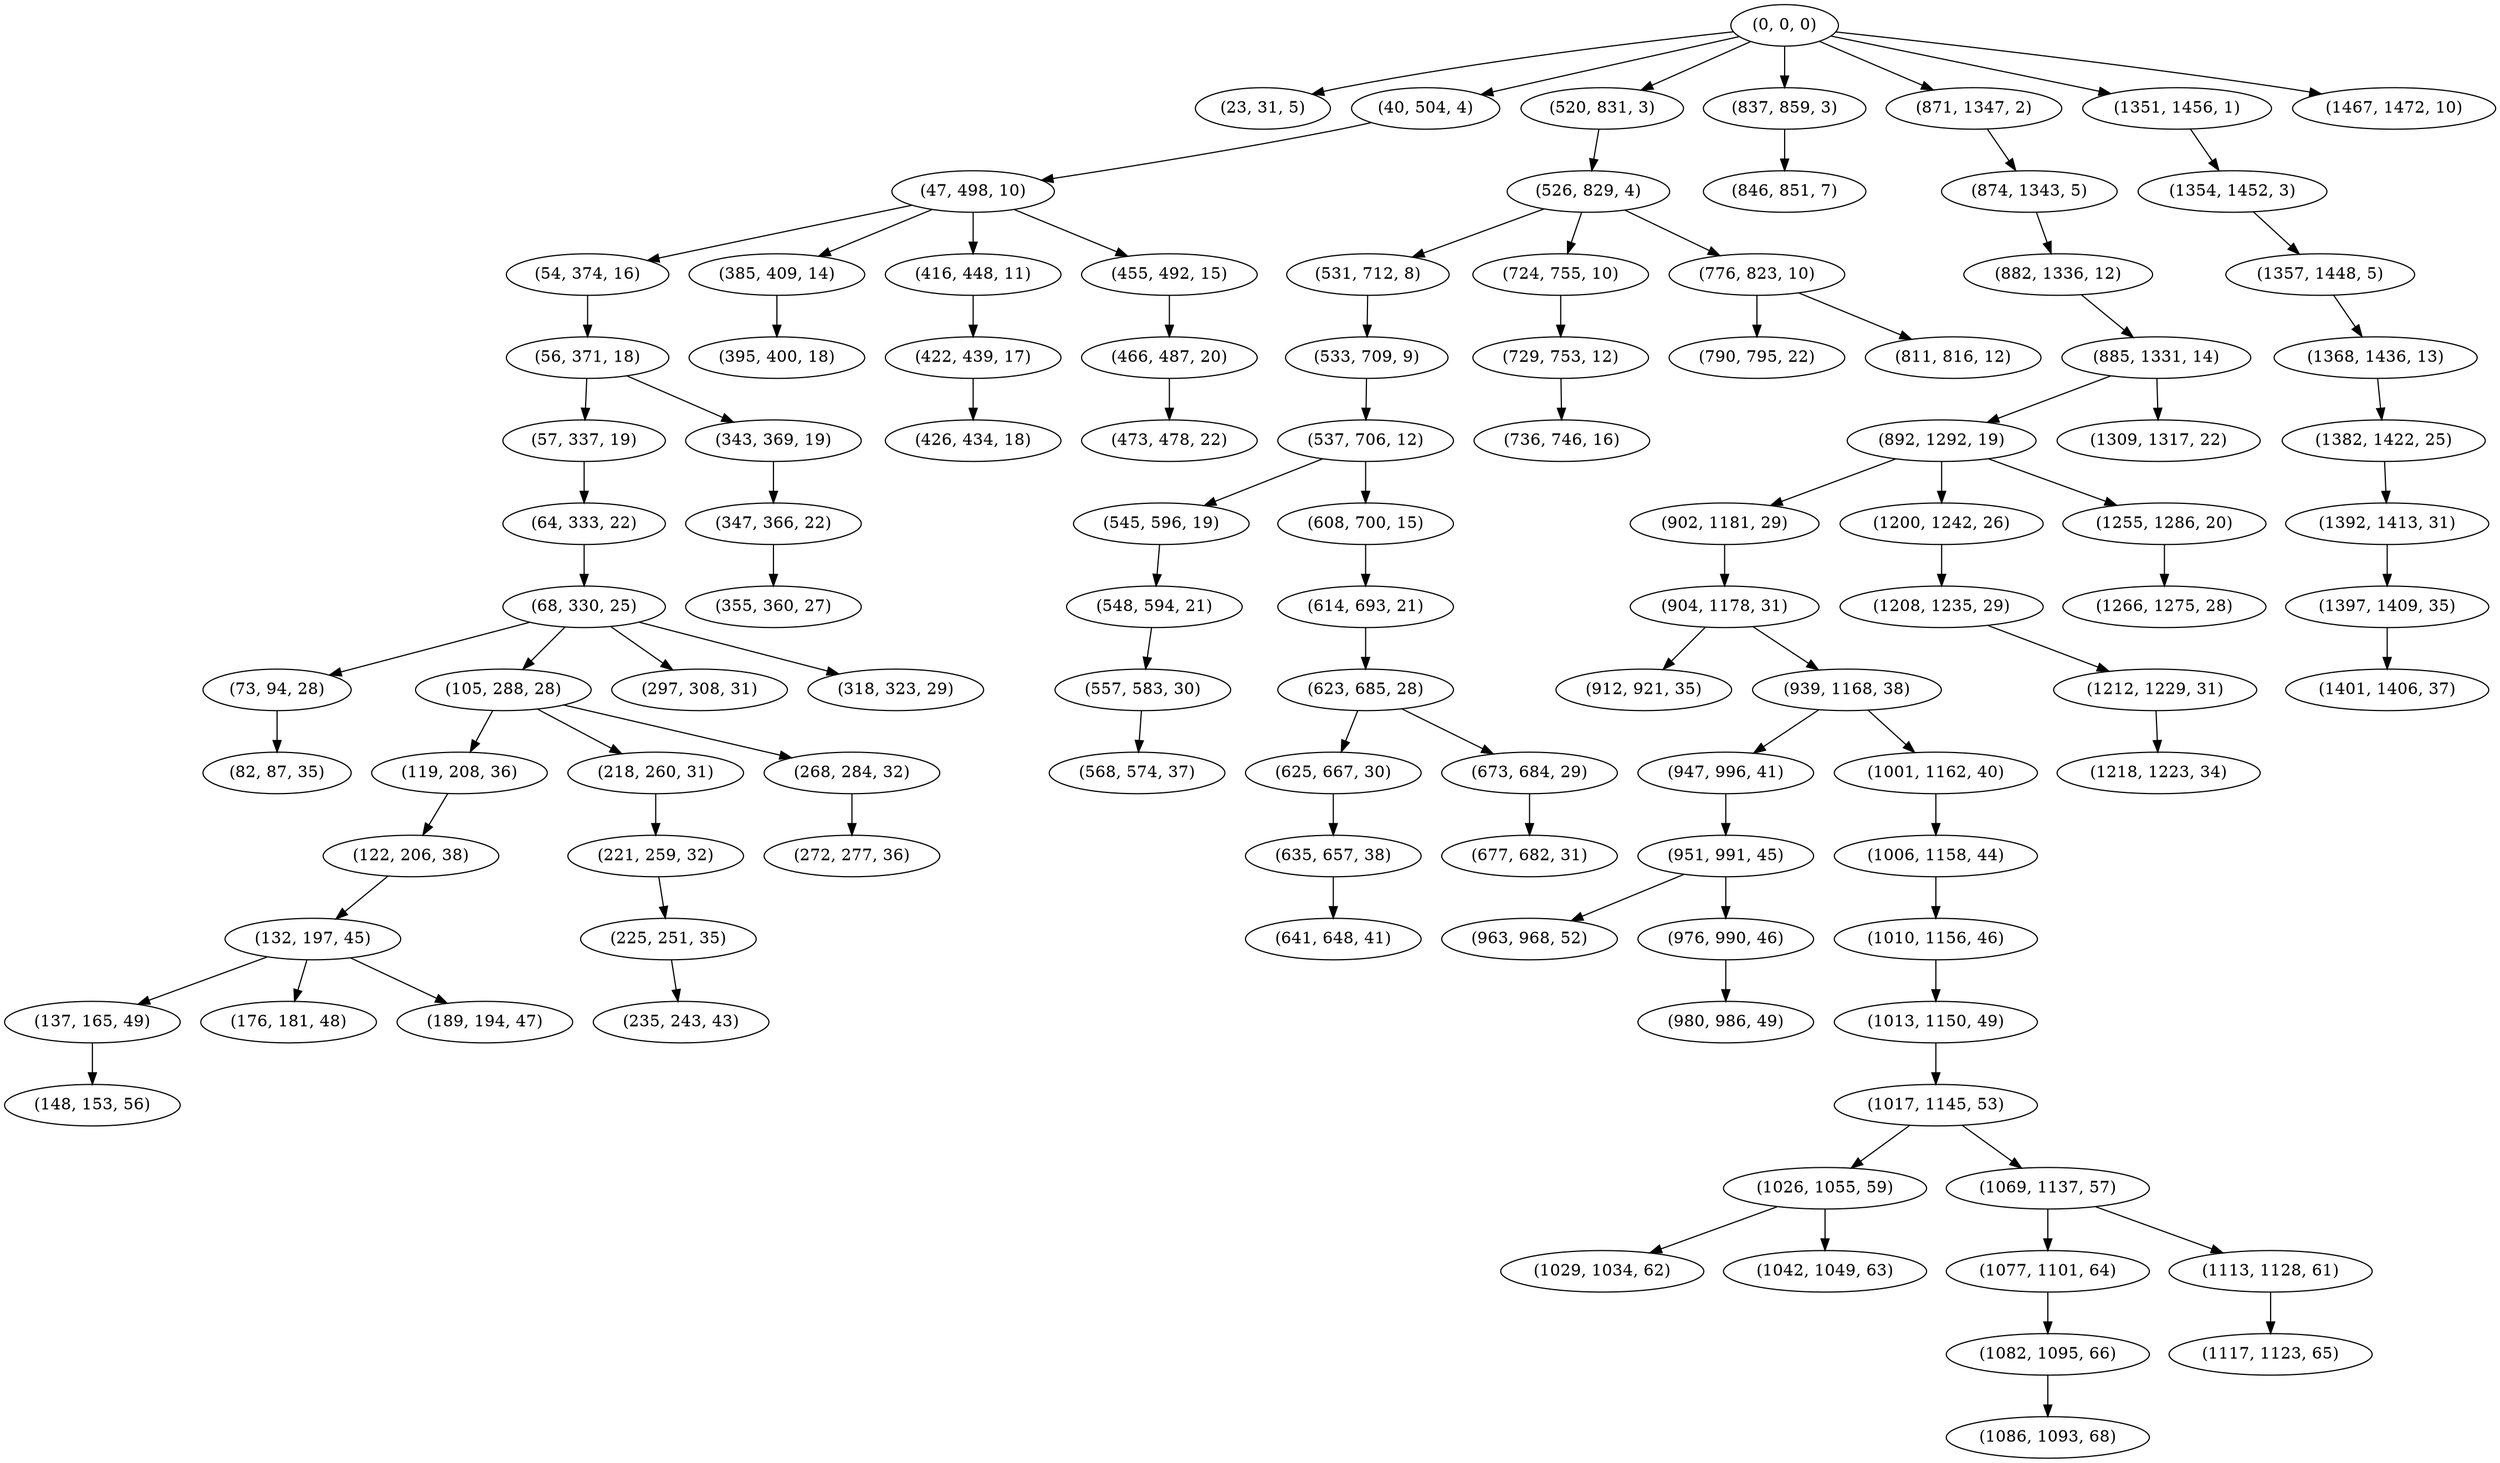 digraph tree {
    "(0, 0, 0)";
    "(23, 31, 5)";
    "(40, 504, 4)";
    "(47, 498, 10)";
    "(54, 374, 16)";
    "(56, 371, 18)";
    "(57, 337, 19)";
    "(64, 333, 22)";
    "(68, 330, 25)";
    "(73, 94, 28)";
    "(82, 87, 35)";
    "(105, 288, 28)";
    "(119, 208, 36)";
    "(122, 206, 38)";
    "(132, 197, 45)";
    "(137, 165, 49)";
    "(148, 153, 56)";
    "(176, 181, 48)";
    "(189, 194, 47)";
    "(218, 260, 31)";
    "(221, 259, 32)";
    "(225, 251, 35)";
    "(235, 243, 43)";
    "(268, 284, 32)";
    "(272, 277, 36)";
    "(297, 308, 31)";
    "(318, 323, 29)";
    "(343, 369, 19)";
    "(347, 366, 22)";
    "(355, 360, 27)";
    "(385, 409, 14)";
    "(395, 400, 18)";
    "(416, 448, 11)";
    "(422, 439, 17)";
    "(426, 434, 18)";
    "(455, 492, 15)";
    "(466, 487, 20)";
    "(473, 478, 22)";
    "(520, 831, 3)";
    "(526, 829, 4)";
    "(531, 712, 8)";
    "(533, 709, 9)";
    "(537, 706, 12)";
    "(545, 596, 19)";
    "(548, 594, 21)";
    "(557, 583, 30)";
    "(568, 574, 37)";
    "(608, 700, 15)";
    "(614, 693, 21)";
    "(623, 685, 28)";
    "(625, 667, 30)";
    "(635, 657, 38)";
    "(641, 648, 41)";
    "(673, 684, 29)";
    "(677, 682, 31)";
    "(724, 755, 10)";
    "(729, 753, 12)";
    "(736, 746, 16)";
    "(776, 823, 10)";
    "(790, 795, 22)";
    "(811, 816, 12)";
    "(837, 859, 3)";
    "(846, 851, 7)";
    "(871, 1347, 2)";
    "(874, 1343, 5)";
    "(882, 1336, 12)";
    "(885, 1331, 14)";
    "(892, 1292, 19)";
    "(902, 1181, 29)";
    "(904, 1178, 31)";
    "(912, 921, 35)";
    "(939, 1168, 38)";
    "(947, 996, 41)";
    "(951, 991, 45)";
    "(963, 968, 52)";
    "(976, 990, 46)";
    "(980, 986, 49)";
    "(1001, 1162, 40)";
    "(1006, 1158, 44)";
    "(1010, 1156, 46)";
    "(1013, 1150, 49)";
    "(1017, 1145, 53)";
    "(1026, 1055, 59)";
    "(1029, 1034, 62)";
    "(1042, 1049, 63)";
    "(1069, 1137, 57)";
    "(1077, 1101, 64)";
    "(1082, 1095, 66)";
    "(1086, 1093, 68)";
    "(1113, 1128, 61)";
    "(1117, 1123, 65)";
    "(1200, 1242, 26)";
    "(1208, 1235, 29)";
    "(1212, 1229, 31)";
    "(1218, 1223, 34)";
    "(1255, 1286, 20)";
    "(1266, 1275, 28)";
    "(1309, 1317, 22)";
    "(1351, 1456, 1)";
    "(1354, 1452, 3)";
    "(1357, 1448, 5)";
    "(1368, 1436, 13)";
    "(1382, 1422, 25)";
    "(1392, 1413, 31)";
    "(1397, 1409, 35)";
    "(1401, 1406, 37)";
    "(1467, 1472, 10)";
    "(0, 0, 0)" -> "(23, 31, 5)";
    "(0, 0, 0)" -> "(40, 504, 4)";
    "(0, 0, 0)" -> "(520, 831, 3)";
    "(0, 0, 0)" -> "(837, 859, 3)";
    "(0, 0, 0)" -> "(871, 1347, 2)";
    "(0, 0, 0)" -> "(1351, 1456, 1)";
    "(0, 0, 0)" -> "(1467, 1472, 10)";
    "(40, 504, 4)" -> "(47, 498, 10)";
    "(47, 498, 10)" -> "(54, 374, 16)";
    "(47, 498, 10)" -> "(385, 409, 14)";
    "(47, 498, 10)" -> "(416, 448, 11)";
    "(47, 498, 10)" -> "(455, 492, 15)";
    "(54, 374, 16)" -> "(56, 371, 18)";
    "(56, 371, 18)" -> "(57, 337, 19)";
    "(56, 371, 18)" -> "(343, 369, 19)";
    "(57, 337, 19)" -> "(64, 333, 22)";
    "(64, 333, 22)" -> "(68, 330, 25)";
    "(68, 330, 25)" -> "(73, 94, 28)";
    "(68, 330, 25)" -> "(105, 288, 28)";
    "(68, 330, 25)" -> "(297, 308, 31)";
    "(68, 330, 25)" -> "(318, 323, 29)";
    "(73, 94, 28)" -> "(82, 87, 35)";
    "(105, 288, 28)" -> "(119, 208, 36)";
    "(105, 288, 28)" -> "(218, 260, 31)";
    "(105, 288, 28)" -> "(268, 284, 32)";
    "(119, 208, 36)" -> "(122, 206, 38)";
    "(122, 206, 38)" -> "(132, 197, 45)";
    "(132, 197, 45)" -> "(137, 165, 49)";
    "(132, 197, 45)" -> "(176, 181, 48)";
    "(132, 197, 45)" -> "(189, 194, 47)";
    "(137, 165, 49)" -> "(148, 153, 56)";
    "(218, 260, 31)" -> "(221, 259, 32)";
    "(221, 259, 32)" -> "(225, 251, 35)";
    "(225, 251, 35)" -> "(235, 243, 43)";
    "(268, 284, 32)" -> "(272, 277, 36)";
    "(343, 369, 19)" -> "(347, 366, 22)";
    "(347, 366, 22)" -> "(355, 360, 27)";
    "(385, 409, 14)" -> "(395, 400, 18)";
    "(416, 448, 11)" -> "(422, 439, 17)";
    "(422, 439, 17)" -> "(426, 434, 18)";
    "(455, 492, 15)" -> "(466, 487, 20)";
    "(466, 487, 20)" -> "(473, 478, 22)";
    "(520, 831, 3)" -> "(526, 829, 4)";
    "(526, 829, 4)" -> "(531, 712, 8)";
    "(526, 829, 4)" -> "(724, 755, 10)";
    "(526, 829, 4)" -> "(776, 823, 10)";
    "(531, 712, 8)" -> "(533, 709, 9)";
    "(533, 709, 9)" -> "(537, 706, 12)";
    "(537, 706, 12)" -> "(545, 596, 19)";
    "(537, 706, 12)" -> "(608, 700, 15)";
    "(545, 596, 19)" -> "(548, 594, 21)";
    "(548, 594, 21)" -> "(557, 583, 30)";
    "(557, 583, 30)" -> "(568, 574, 37)";
    "(608, 700, 15)" -> "(614, 693, 21)";
    "(614, 693, 21)" -> "(623, 685, 28)";
    "(623, 685, 28)" -> "(625, 667, 30)";
    "(623, 685, 28)" -> "(673, 684, 29)";
    "(625, 667, 30)" -> "(635, 657, 38)";
    "(635, 657, 38)" -> "(641, 648, 41)";
    "(673, 684, 29)" -> "(677, 682, 31)";
    "(724, 755, 10)" -> "(729, 753, 12)";
    "(729, 753, 12)" -> "(736, 746, 16)";
    "(776, 823, 10)" -> "(790, 795, 22)";
    "(776, 823, 10)" -> "(811, 816, 12)";
    "(837, 859, 3)" -> "(846, 851, 7)";
    "(871, 1347, 2)" -> "(874, 1343, 5)";
    "(874, 1343, 5)" -> "(882, 1336, 12)";
    "(882, 1336, 12)" -> "(885, 1331, 14)";
    "(885, 1331, 14)" -> "(892, 1292, 19)";
    "(885, 1331, 14)" -> "(1309, 1317, 22)";
    "(892, 1292, 19)" -> "(902, 1181, 29)";
    "(892, 1292, 19)" -> "(1200, 1242, 26)";
    "(892, 1292, 19)" -> "(1255, 1286, 20)";
    "(902, 1181, 29)" -> "(904, 1178, 31)";
    "(904, 1178, 31)" -> "(912, 921, 35)";
    "(904, 1178, 31)" -> "(939, 1168, 38)";
    "(939, 1168, 38)" -> "(947, 996, 41)";
    "(939, 1168, 38)" -> "(1001, 1162, 40)";
    "(947, 996, 41)" -> "(951, 991, 45)";
    "(951, 991, 45)" -> "(963, 968, 52)";
    "(951, 991, 45)" -> "(976, 990, 46)";
    "(976, 990, 46)" -> "(980, 986, 49)";
    "(1001, 1162, 40)" -> "(1006, 1158, 44)";
    "(1006, 1158, 44)" -> "(1010, 1156, 46)";
    "(1010, 1156, 46)" -> "(1013, 1150, 49)";
    "(1013, 1150, 49)" -> "(1017, 1145, 53)";
    "(1017, 1145, 53)" -> "(1026, 1055, 59)";
    "(1017, 1145, 53)" -> "(1069, 1137, 57)";
    "(1026, 1055, 59)" -> "(1029, 1034, 62)";
    "(1026, 1055, 59)" -> "(1042, 1049, 63)";
    "(1069, 1137, 57)" -> "(1077, 1101, 64)";
    "(1069, 1137, 57)" -> "(1113, 1128, 61)";
    "(1077, 1101, 64)" -> "(1082, 1095, 66)";
    "(1082, 1095, 66)" -> "(1086, 1093, 68)";
    "(1113, 1128, 61)" -> "(1117, 1123, 65)";
    "(1200, 1242, 26)" -> "(1208, 1235, 29)";
    "(1208, 1235, 29)" -> "(1212, 1229, 31)";
    "(1212, 1229, 31)" -> "(1218, 1223, 34)";
    "(1255, 1286, 20)" -> "(1266, 1275, 28)";
    "(1351, 1456, 1)" -> "(1354, 1452, 3)";
    "(1354, 1452, 3)" -> "(1357, 1448, 5)";
    "(1357, 1448, 5)" -> "(1368, 1436, 13)";
    "(1368, 1436, 13)" -> "(1382, 1422, 25)";
    "(1382, 1422, 25)" -> "(1392, 1413, 31)";
    "(1392, 1413, 31)" -> "(1397, 1409, 35)";
    "(1397, 1409, 35)" -> "(1401, 1406, 37)";
}
